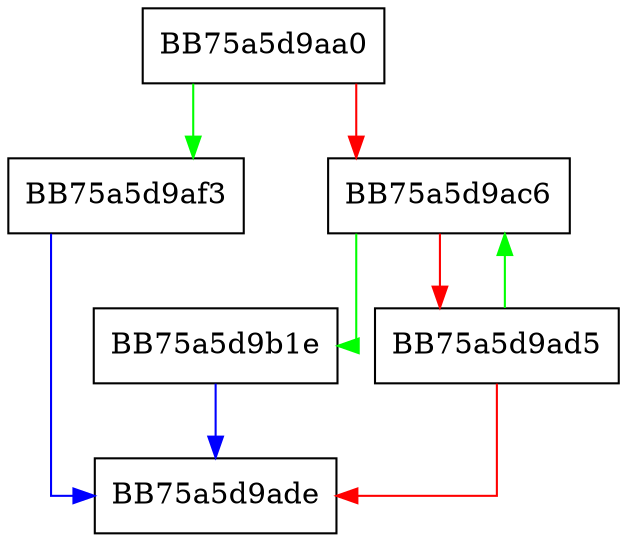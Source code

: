 digraph TestMultiplePaths {
  node [shape="box"];
  graph [splines=ortho];
  BB75a5d9aa0 -> BB75a5d9af3 [color="green"];
  BB75a5d9aa0 -> BB75a5d9ac6 [color="red"];
  BB75a5d9ac6 -> BB75a5d9b1e [color="green"];
  BB75a5d9ac6 -> BB75a5d9ad5 [color="red"];
  BB75a5d9ad5 -> BB75a5d9ac6 [color="green"];
  BB75a5d9ad5 -> BB75a5d9ade [color="red"];
  BB75a5d9af3 -> BB75a5d9ade [color="blue"];
  BB75a5d9b1e -> BB75a5d9ade [color="blue"];
}